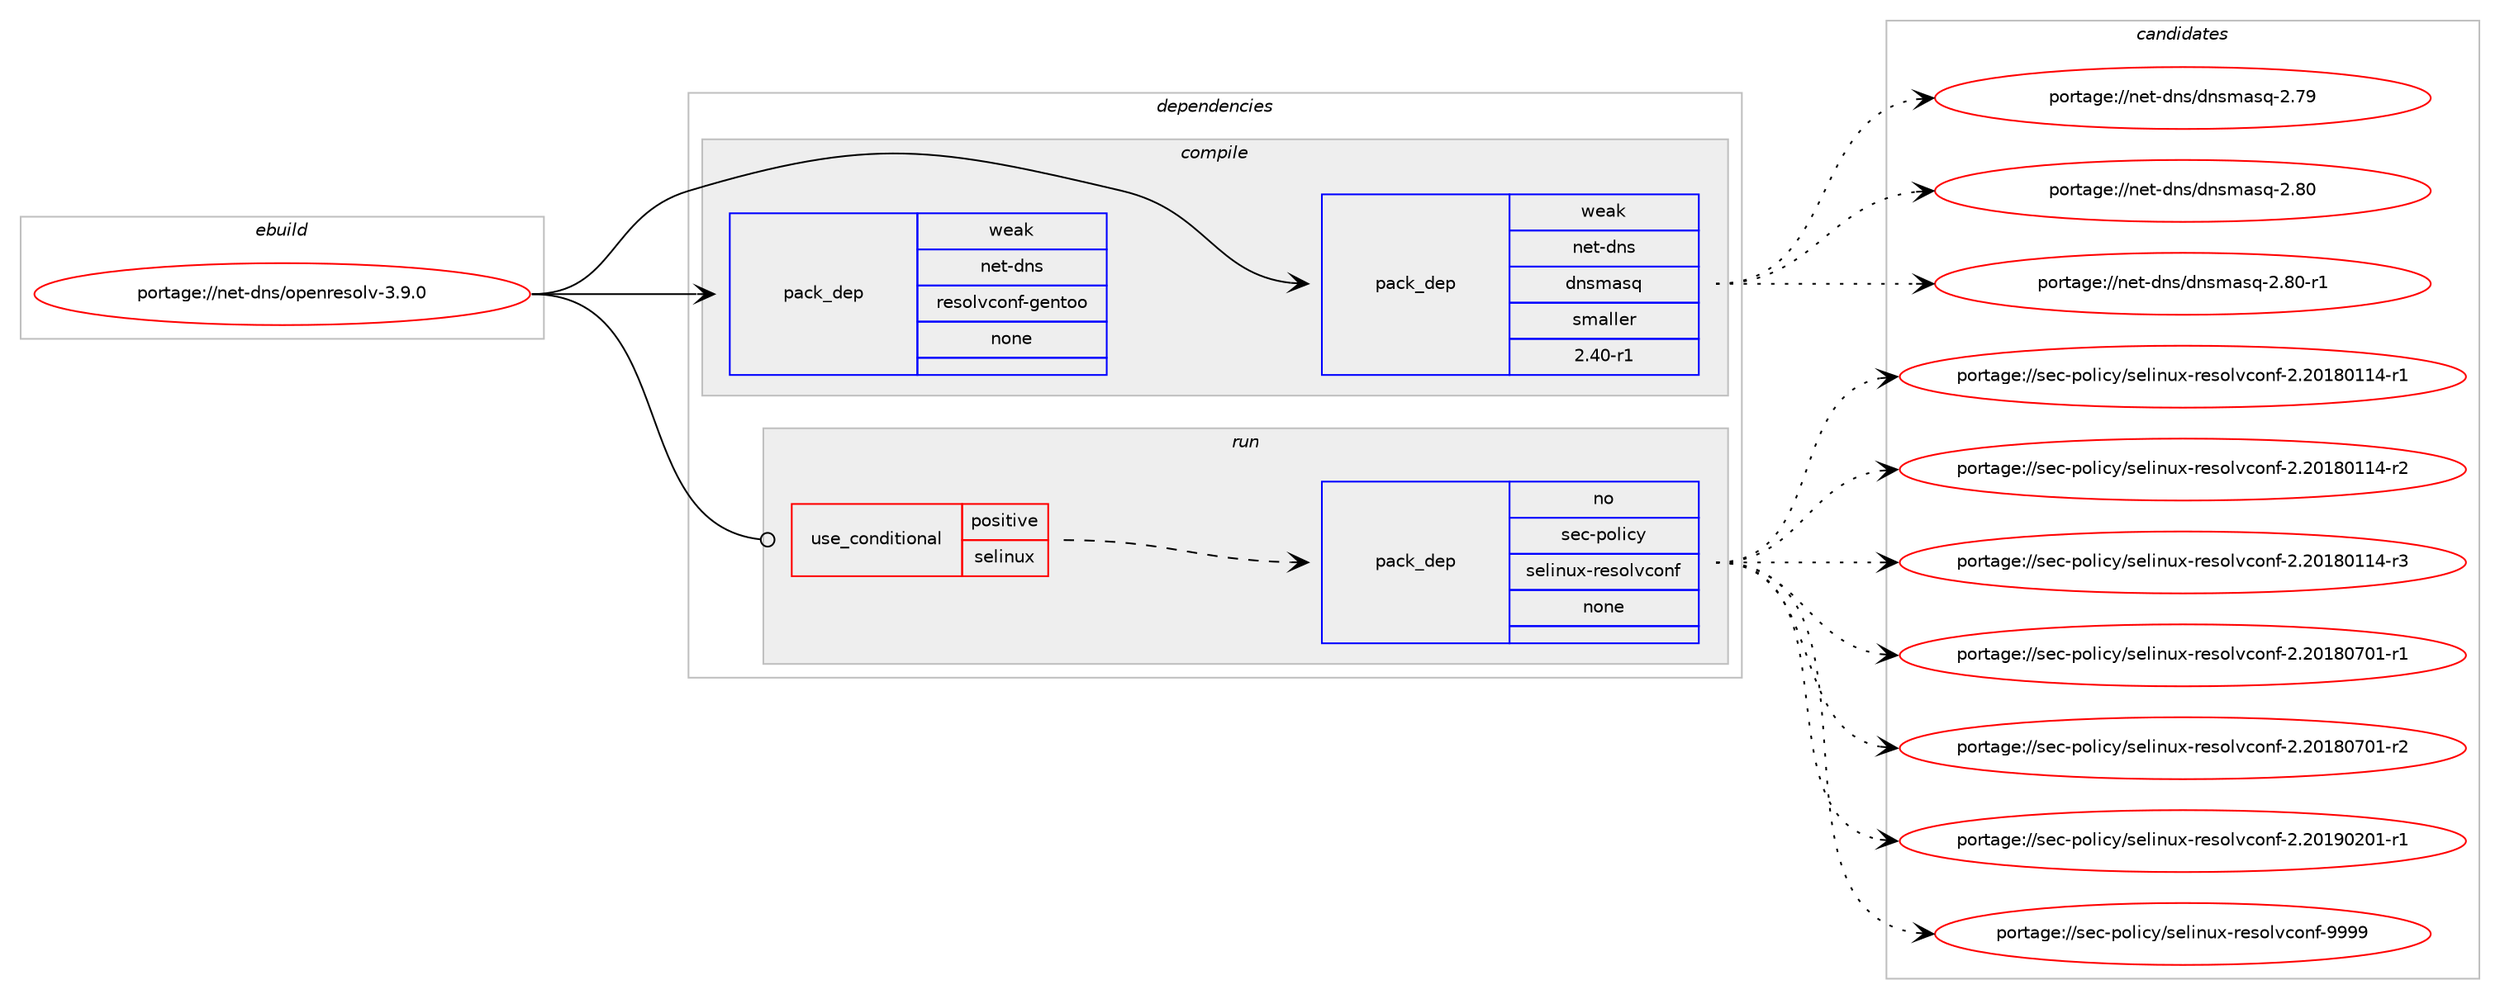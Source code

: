 digraph prolog {

# *************
# Graph options
# *************

newrank=true;
concentrate=true;
compound=true;
graph [rankdir=LR,fontname=Helvetica,fontsize=10,ranksep=1.5];#, ranksep=2.5, nodesep=0.2];
edge  [arrowhead=vee];
node  [fontname=Helvetica,fontsize=10];

# **********
# The ebuild
# **********

subgraph cluster_leftcol {
color=gray;
rank=same;
label=<<i>ebuild</i>>;
id [label="portage://net-dns/openresolv-3.9.0", color=red, width=4, href="../net-dns/openresolv-3.9.0.svg"];
}

# ****************
# The dependencies
# ****************

subgraph cluster_midcol {
color=gray;
label=<<i>dependencies</i>>;
subgraph cluster_compile {
fillcolor="#eeeeee";
style=filled;
label=<<i>compile</i>>;
subgraph pack257777 {
dependency351359 [label=<<TABLE BORDER="0" CELLBORDER="1" CELLSPACING="0" CELLPADDING="4" WIDTH="220"><TR><TD ROWSPAN="6" CELLPADDING="30">pack_dep</TD></TR><TR><TD WIDTH="110">weak</TD></TR><TR><TD>net-dns</TD></TR><TR><TD>dnsmasq</TD></TR><TR><TD>smaller</TD></TR><TR><TD>2.40-r1</TD></TR></TABLE>>, shape=none, color=blue];
}
id:e -> dependency351359:w [weight=20,style="solid",arrowhead="vee"];
subgraph pack257778 {
dependency351360 [label=<<TABLE BORDER="0" CELLBORDER="1" CELLSPACING="0" CELLPADDING="4" WIDTH="220"><TR><TD ROWSPAN="6" CELLPADDING="30">pack_dep</TD></TR><TR><TD WIDTH="110">weak</TD></TR><TR><TD>net-dns</TD></TR><TR><TD>resolvconf-gentoo</TD></TR><TR><TD>none</TD></TR><TR><TD></TD></TR></TABLE>>, shape=none, color=blue];
}
id:e -> dependency351360:w [weight=20,style="solid",arrowhead="vee"];
}
subgraph cluster_compileandrun {
fillcolor="#eeeeee";
style=filled;
label=<<i>compile and run</i>>;
}
subgraph cluster_run {
fillcolor="#eeeeee";
style=filled;
label=<<i>run</i>>;
subgraph cond87781 {
dependency351361 [label=<<TABLE BORDER="0" CELLBORDER="1" CELLSPACING="0" CELLPADDING="4"><TR><TD ROWSPAN="3" CELLPADDING="10">use_conditional</TD></TR><TR><TD>positive</TD></TR><TR><TD>selinux</TD></TR></TABLE>>, shape=none, color=red];
subgraph pack257779 {
dependency351362 [label=<<TABLE BORDER="0" CELLBORDER="1" CELLSPACING="0" CELLPADDING="4" WIDTH="220"><TR><TD ROWSPAN="6" CELLPADDING="30">pack_dep</TD></TR><TR><TD WIDTH="110">no</TD></TR><TR><TD>sec-policy</TD></TR><TR><TD>selinux-resolvconf</TD></TR><TR><TD>none</TD></TR><TR><TD></TD></TR></TABLE>>, shape=none, color=blue];
}
dependency351361:e -> dependency351362:w [weight=20,style="dashed",arrowhead="vee"];
}
id:e -> dependency351361:w [weight=20,style="solid",arrowhead="odot"];
}
}

# **************
# The candidates
# **************

subgraph cluster_choices {
rank=same;
color=gray;
label=<<i>candidates</i>>;

subgraph choice257777 {
color=black;
nodesep=1;
choiceportage1101011164510011011547100110115109971151134550465557 [label="portage://net-dns/dnsmasq-2.79", color=red, width=4,href="../net-dns/dnsmasq-2.79.svg"];
choiceportage1101011164510011011547100110115109971151134550465648 [label="portage://net-dns/dnsmasq-2.80", color=red, width=4,href="../net-dns/dnsmasq-2.80.svg"];
choiceportage11010111645100110115471001101151099711511345504656484511449 [label="portage://net-dns/dnsmasq-2.80-r1", color=red, width=4,href="../net-dns/dnsmasq-2.80-r1.svg"];
dependency351359:e -> choiceportage1101011164510011011547100110115109971151134550465557:w [style=dotted,weight="100"];
dependency351359:e -> choiceportage1101011164510011011547100110115109971151134550465648:w [style=dotted,weight="100"];
dependency351359:e -> choiceportage11010111645100110115471001101151099711511345504656484511449:w [style=dotted,weight="100"];
}
subgraph choice257778 {
color=black;
nodesep=1;
}
subgraph choice257779 {
color=black;
nodesep=1;
choiceportage11510199451121111081059912147115101108105110117120451141011151111081189911111010245504650484956484949524511449 [label="portage://sec-policy/selinux-resolvconf-2.20180114-r1", color=red, width=4,href="../sec-policy/selinux-resolvconf-2.20180114-r1.svg"];
choiceportage11510199451121111081059912147115101108105110117120451141011151111081189911111010245504650484956484949524511450 [label="portage://sec-policy/selinux-resolvconf-2.20180114-r2", color=red, width=4,href="../sec-policy/selinux-resolvconf-2.20180114-r2.svg"];
choiceportage11510199451121111081059912147115101108105110117120451141011151111081189911111010245504650484956484949524511451 [label="portage://sec-policy/selinux-resolvconf-2.20180114-r3", color=red, width=4,href="../sec-policy/selinux-resolvconf-2.20180114-r3.svg"];
choiceportage11510199451121111081059912147115101108105110117120451141011151111081189911111010245504650484956485548494511449 [label="portage://sec-policy/selinux-resolvconf-2.20180701-r1", color=red, width=4,href="../sec-policy/selinux-resolvconf-2.20180701-r1.svg"];
choiceportage11510199451121111081059912147115101108105110117120451141011151111081189911111010245504650484956485548494511450 [label="portage://sec-policy/selinux-resolvconf-2.20180701-r2", color=red, width=4,href="../sec-policy/selinux-resolvconf-2.20180701-r2.svg"];
choiceportage11510199451121111081059912147115101108105110117120451141011151111081189911111010245504650484957485048494511449 [label="portage://sec-policy/selinux-resolvconf-2.20190201-r1", color=red, width=4,href="../sec-policy/selinux-resolvconf-2.20190201-r1.svg"];
choiceportage1151019945112111108105991214711510110810511011712045114101115111108118991111101024557575757 [label="portage://sec-policy/selinux-resolvconf-9999", color=red, width=4,href="../sec-policy/selinux-resolvconf-9999.svg"];
dependency351362:e -> choiceportage11510199451121111081059912147115101108105110117120451141011151111081189911111010245504650484956484949524511449:w [style=dotted,weight="100"];
dependency351362:e -> choiceportage11510199451121111081059912147115101108105110117120451141011151111081189911111010245504650484956484949524511450:w [style=dotted,weight="100"];
dependency351362:e -> choiceportage11510199451121111081059912147115101108105110117120451141011151111081189911111010245504650484956484949524511451:w [style=dotted,weight="100"];
dependency351362:e -> choiceportage11510199451121111081059912147115101108105110117120451141011151111081189911111010245504650484956485548494511449:w [style=dotted,weight="100"];
dependency351362:e -> choiceportage11510199451121111081059912147115101108105110117120451141011151111081189911111010245504650484956485548494511450:w [style=dotted,weight="100"];
dependency351362:e -> choiceportage11510199451121111081059912147115101108105110117120451141011151111081189911111010245504650484957485048494511449:w [style=dotted,weight="100"];
dependency351362:e -> choiceportage1151019945112111108105991214711510110810511011712045114101115111108118991111101024557575757:w [style=dotted,weight="100"];
}
}

}

